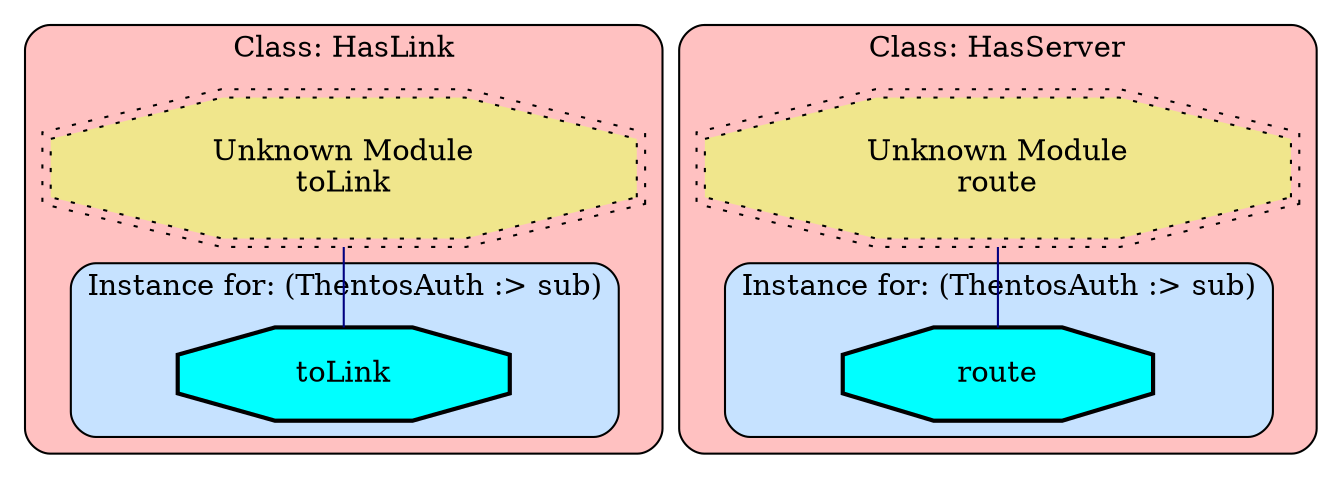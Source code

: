 digraph "Diagram of: Thentos.Backend.Api.Auth" {
    node [margin="0.4,0.1"
         ,style=filled];
    subgraph cluster_Class_HasLink {
        graph [label="Class: HasLink"
              ,style="filled,rounded"
              ,fillcolor=rosybrown1];
        subgraph cluster_Class_HasLink_Data_ThentosAuthsub {
            graph [label="Instance for: (ThentosAuth :> sub)"
                  ,style="filled,rounded"
                  ,fillcolor=slategray1];
            2 [label=toLink
              ,shape=octagon
              ,fillcolor=cyan
              ,style="filled,bold"];
        }
        4 [label="Unknown Module\ntoLink"
          ,shape=doubleoctagon
          ,fillcolor=khaki
          ,style="filled,dotted"];
    }
    subgraph cluster_Class_HasServer {
        graph [label="Class: HasServer"
              ,style="filled,rounded"
              ,fillcolor=rosybrown1];
        subgraph cluster_Class_HasServer_Data_ThentosAuthsub {
            graph [label="Instance for: (ThentosAuth :> sub)"
                  ,style="filled,rounded"
                  ,fillcolor=slategray1];
            1 [label=route
              ,shape=octagon
              ,fillcolor=cyan
              ,style="filled,bold"];
        }
        3 [label="Unknown Module\nroute"
          ,shape=doubleoctagon
          ,fillcolor=khaki
          ,style="filled,dotted"];
    }
    3 -> 1 [penwidth=1
           ,color=navy
           ,dir=none];
    4 -> 2 [penwidth=1
           ,color=navy
           ,dir=none];
}
